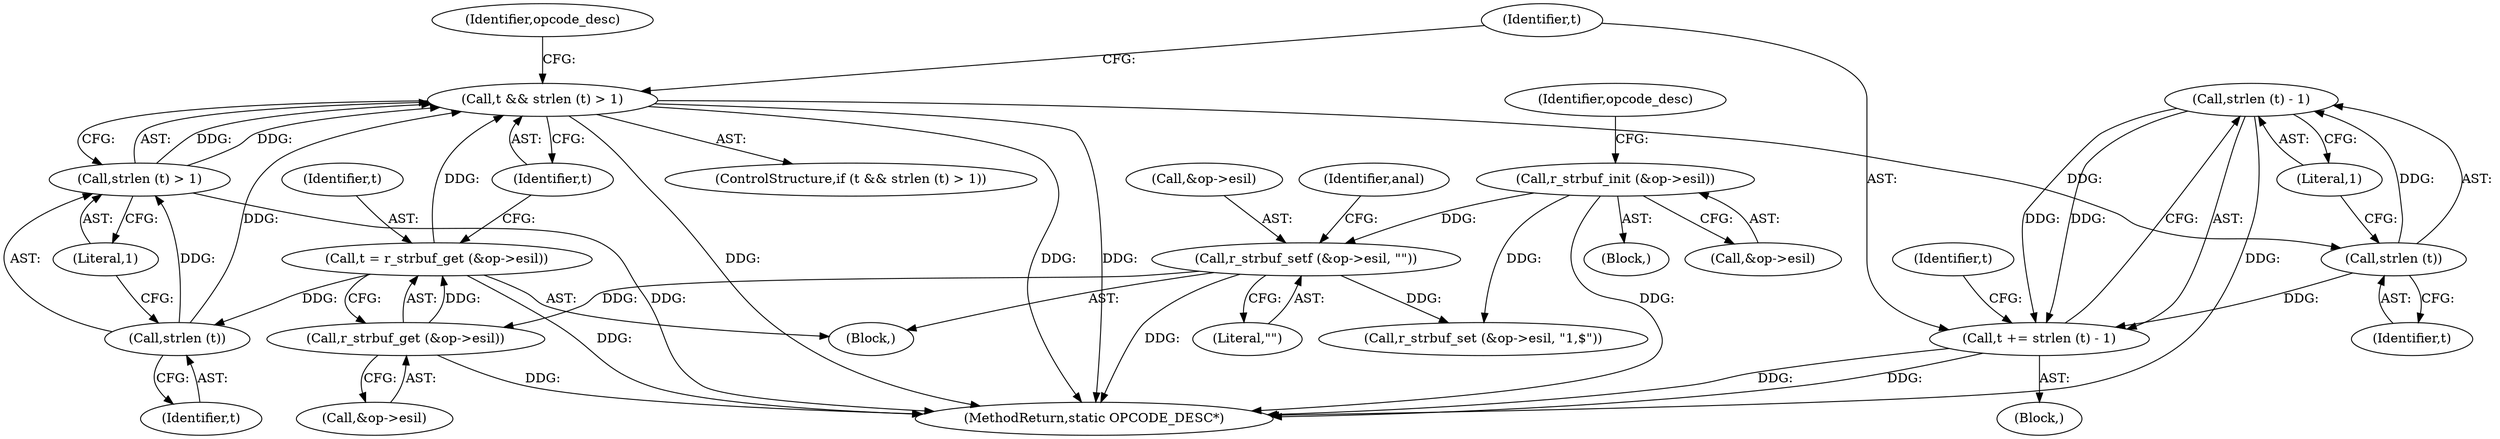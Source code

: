 digraph "0_radare2_b35530fa0681b27eba084de5527037ebfb397422@API" {
"1000271" [label="(Call,strlen (t) - 1)"];
"1000272" [label="(Call,strlen (t))"];
"1000262" [label="(Call,t && strlen (t) > 1)"];
"1000254" [label="(Call,t = r_strbuf_get (&op->esil))"];
"1000256" [label="(Call,r_strbuf_get (&op->esil))"];
"1000215" [label="(Call,r_strbuf_setf (&op->esil, \"\"))"];
"1000150" [label="(Call,r_strbuf_init (&op->esil))"];
"1000265" [label="(Call,strlen (t))"];
"1000264" [label="(Call,strlen (t) > 1)"];
"1000269" [label="(Call,t += strlen (t) - 1)"];
"1000352" [label="(Call,r_strbuf_set (&op->esil, \"1,$\"))"];
"1000266" [label="(Identifier,t)"];
"1000261" [label="(ControlStructure,if (t && strlen (t) > 1))"];
"1000267" [label="(Literal,1)"];
"1000269" [label="(Call,t += strlen (t) - 1)"];
"1000256" [label="(Call,r_strbuf_get (&op->esil))"];
"1000151" [label="(Call,&op->esil)"];
"1000175" [label="(Block,)"];
"1000150" [label="(Call,r_strbuf_init (&op->esil))"];
"1000262" [label="(Call,t && strlen (t) > 1)"];
"1000272" [label="(Call,strlen (t))"];
"1000220" [label="(Literal,\"\")"];
"1000255" [label="(Identifier,t)"];
"1000257" [label="(Call,&op->esil)"];
"1000222" [label="(Identifier,anal)"];
"1000271" [label="(Call,strlen (t) - 1)"];
"1000265" [label="(Call,strlen (t))"];
"1000157" [label="(Identifier,opcode_desc)"];
"1000278" [label="(Identifier,t)"];
"1000264" [label="(Call,strlen (t) > 1)"];
"1000215" [label="(Call,r_strbuf_setf (&op->esil, \"\"))"];
"1000286" [label="(Identifier,opcode_desc)"];
"1000107" [label="(Block,)"];
"1000273" [label="(Identifier,t)"];
"1000254" [label="(Call,t = r_strbuf_get (&op->esil))"];
"1000268" [label="(Block,)"];
"1000360" [label="(MethodReturn,static OPCODE_DESC*)"];
"1000263" [label="(Identifier,t)"];
"1000274" [label="(Literal,1)"];
"1000270" [label="(Identifier,t)"];
"1000216" [label="(Call,&op->esil)"];
"1000271" -> "1000269"  [label="AST: "];
"1000271" -> "1000274"  [label="CFG: "];
"1000272" -> "1000271"  [label="AST: "];
"1000274" -> "1000271"  [label="AST: "];
"1000269" -> "1000271"  [label="CFG: "];
"1000271" -> "1000360"  [label="DDG: "];
"1000271" -> "1000269"  [label="DDG: "];
"1000271" -> "1000269"  [label="DDG: "];
"1000272" -> "1000271"  [label="DDG: "];
"1000272" -> "1000273"  [label="CFG: "];
"1000273" -> "1000272"  [label="AST: "];
"1000274" -> "1000272"  [label="CFG: "];
"1000272" -> "1000269"  [label="DDG: "];
"1000262" -> "1000272"  [label="DDG: "];
"1000262" -> "1000261"  [label="AST: "];
"1000262" -> "1000263"  [label="CFG: "];
"1000262" -> "1000264"  [label="CFG: "];
"1000263" -> "1000262"  [label="AST: "];
"1000264" -> "1000262"  [label="AST: "];
"1000270" -> "1000262"  [label="CFG: "];
"1000286" -> "1000262"  [label="CFG: "];
"1000262" -> "1000360"  [label="DDG: "];
"1000262" -> "1000360"  [label="DDG: "];
"1000262" -> "1000360"  [label="DDG: "];
"1000254" -> "1000262"  [label="DDG: "];
"1000265" -> "1000262"  [label="DDG: "];
"1000264" -> "1000262"  [label="DDG: "];
"1000264" -> "1000262"  [label="DDG: "];
"1000254" -> "1000175"  [label="AST: "];
"1000254" -> "1000256"  [label="CFG: "];
"1000255" -> "1000254"  [label="AST: "];
"1000256" -> "1000254"  [label="AST: "];
"1000263" -> "1000254"  [label="CFG: "];
"1000254" -> "1000360"  [label="DDG: "];
"1000256" -> "1000254"  [label="DDG: "];
"1000254" -> "1000265"  [label="DDG: "];
"1000256" -> "1000257"  [label="CFG: "];
"1000257" -> "1000256"  [label="AST: "];
"1000256" -> "1000360"  [label="DDG: "];
"1000215" -> "1000256"  [label="DDG: "];
"1000215" -> "1000175"  [label="AST: "];
"1000215" -> "1000220"  [label="CFG: "];
"1000216" -> "1000215"  [label="AST: "];
"1000220" -> "1000215"  [label="AST: "];
"1000222" -> "1000215"  [label="CFG: "];
"1000215" -> "1000360"  [label="DDG: "];
"1000150" -> "1000215"  [label="DDG: "];
"1000215" -> "1000352"  [label="DDG: "];
"1000150" -> "1000107"  [label="AST: "];
"1000150" -> "1000151"  [label="CFG: "];
"1000151" -> "1000150"  [label="AST: "];
"1000157" -> "1000150"  [label="CFG: "];
"1000150" -> "1000360"  [label="DDG: "];
"1000150" -> "1000352"  [label="DDG: "];
"1000265" -> "1000264"  [label="AST: "];
"1000265" -> "1000266"  [label="CFG: "];
"1000266" -> "1000265"  [label="AST: "];
"1000267" -> "1000265"  [label="CFG: "];
"1000265" -> "1000264"  [label="DDG: "];
"1000264" -> "1000267"  [label="CFG: "];
"1000267" -> "1000264"  [label="AST: "];
"1000264" -> "1000360"  [label="DDG: "];
"1000269" -> "1000268"  [label="AST: "];
"1000270" -> "1000269"  [label="AST: "];
"1000278" -> "1000269"  [label="CFG: "];
"1000269" -> "1000360"  [label="DDG: "];
"1000269" -> "1000360"  [label="DDG: "];
}
